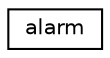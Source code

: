 digraph "Graphical Class Hierarchy"
{
  edge [fontname="Helvetica",fontsize="10",labelfontname="Helvetica",labelfontsize="10"];
  node [fontname="Helvetica",fontsize="10",shape=record];
  rankdir="LR";
  Node0 [label="alarm",height=0.2,width=0.4,color="black", fillcolor="white", style="filled",URL="$classalarm.html",tooltip="header file for the alarm class that include functions and variables Description: Alarm Singleton cla..."];
}
